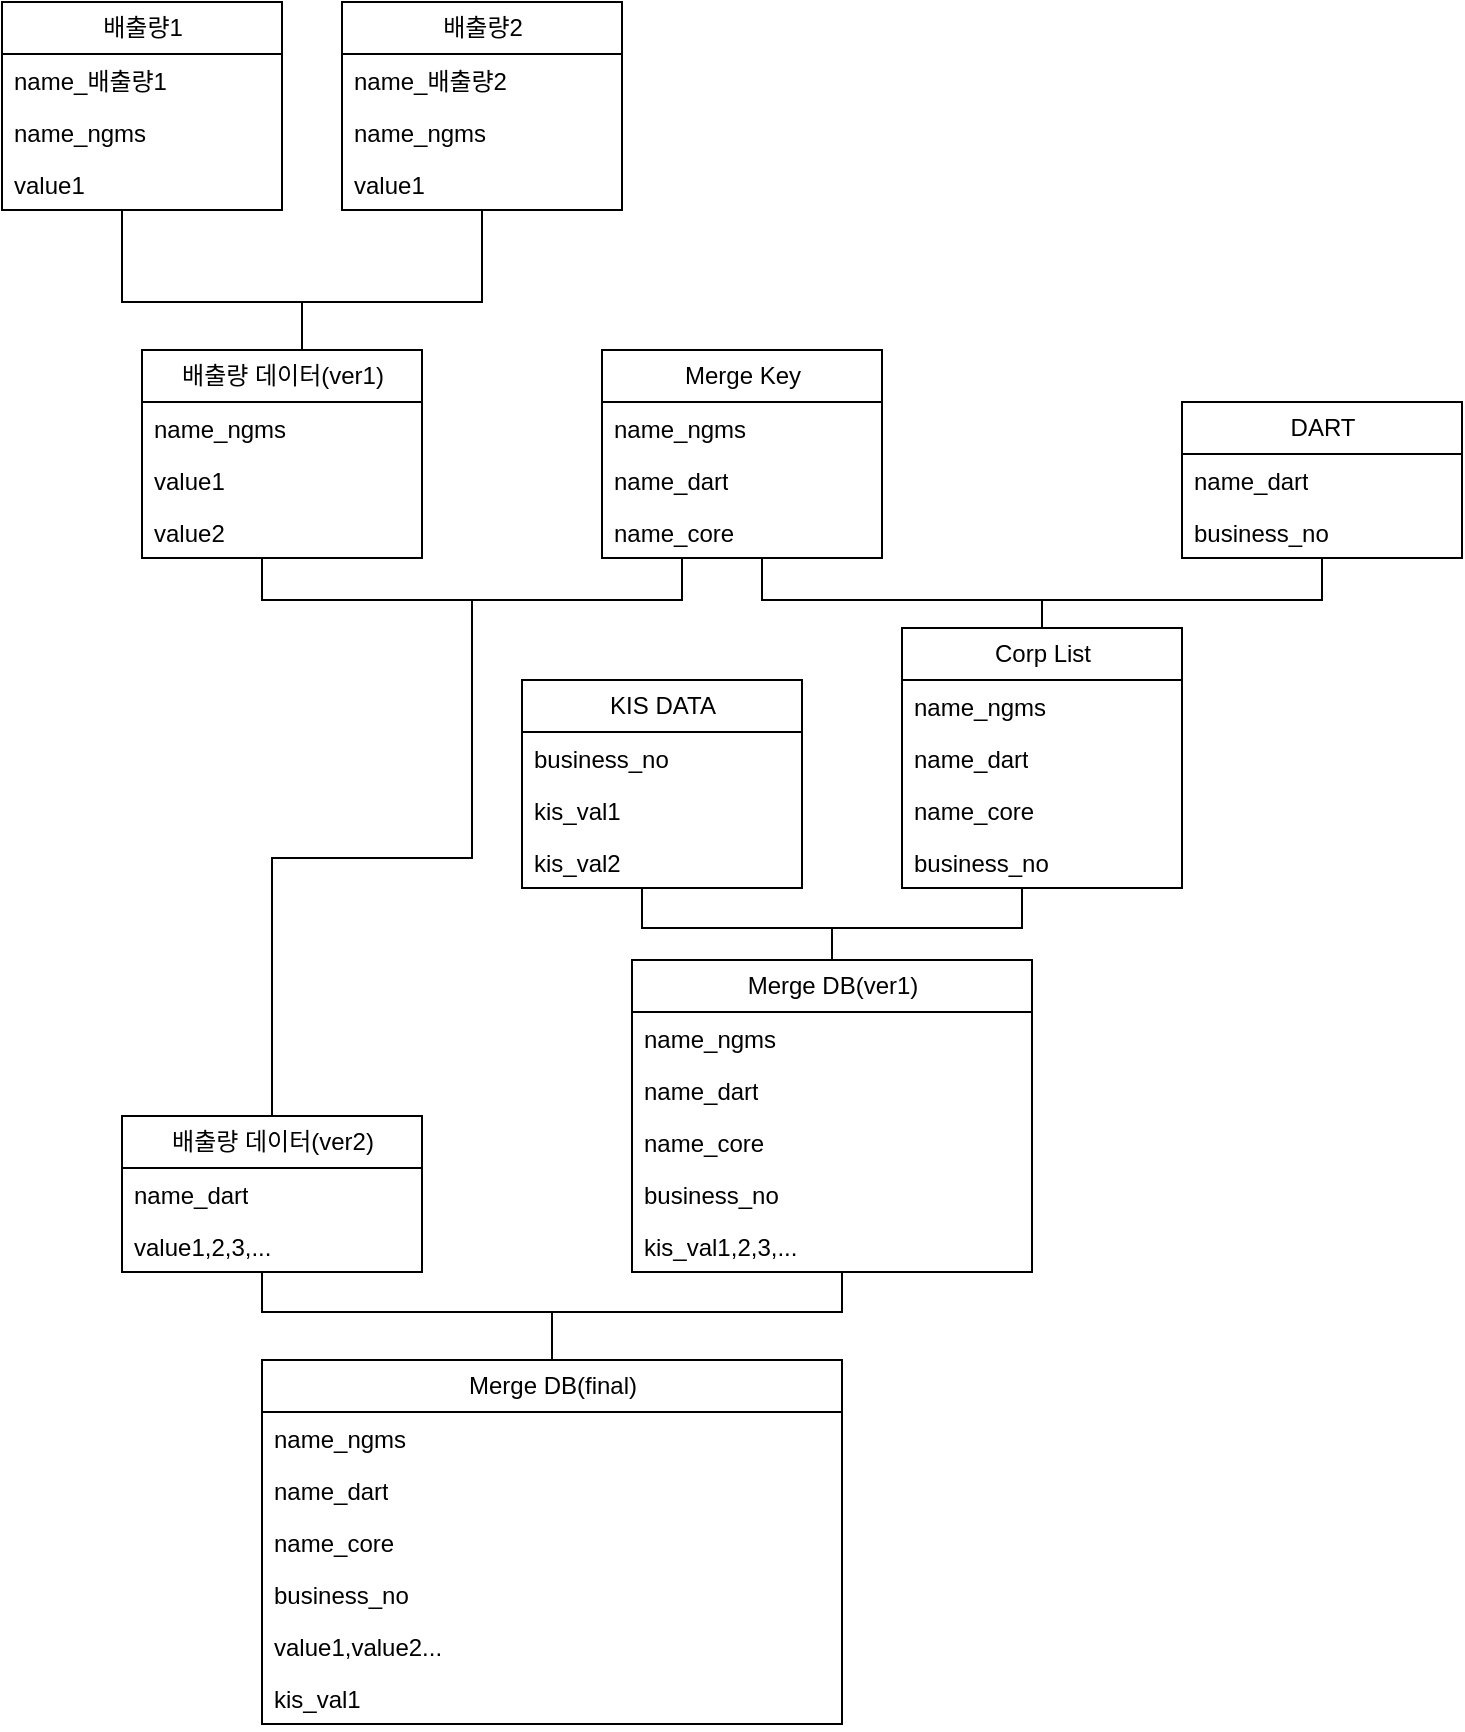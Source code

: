 <mxfile version="20.6.0" type="github">
  <diagram id="3_2azi1YYM_ATYaauwRO" name="페이지-1">
    <mxGraphModel dx="1422" dy="762" grid="1" gridSize="10" guides="1" tooltips="1" connect="1" arrows="1" fold="1" page="1" pageScale="1" pageWidth="827" pageHeight="1169" math="0" shadow="0">
      <root>
        <mxCell id="0" />
        <mxCell id="1" parent="0" />
        <mxCell id="q68dCQUKN26udxEut4Xg-1" value="Merge Key" style="swimlane;fontStyle=0;childLayout=stackLayout;horizontal=1;startSize=26;fillColor=none;horizontalStack=0;resizeParent=1;resizeParentMax=0;resizeLast=0;collapsible=1;marginBottom=0;html=1;" vertex="1" parent="1">
          <mxGeometry x="340" y="215" width="140" height="104" as="geometry" />
        </mxCell>
        <mxCell id="q68dCQUKN26udxEut4Xg-2" value="name_ngms" style="text;strokeColor=none;fillColor=none;align=left;verticalAlign=top;spacingLeft=4;spacingRight=4;overflow=hidden;rotatable=0;points=[[0,0.5],[1,0.5]];portConstraint=eastwest;whiteSpace=wrap;html=1;" vertex="1" parent="q68dCQUKN26udxEut4Xg-1">
          <mxGeometry y="26" width="140" height="26" as="geometry" />
        </mxCell>
        <mxCell id="q68dCQUKN26udxEut4Xg-3" value="name_dart" style="text;strokeColor=none;fillColor=none;align=left;verticalAlign=top;spacingLeft=4;spacingRight=4;overflow=hidden;rotatable=0;points=[[0,0.5],[1,0.5]];portConstraint=eastwest;whiteSpace=wrap;html=1;" vertex="1" parent="q68dCQUKN26udxEut4Xg-1">
          <mxGeometry y="52" width="140" height="26" as="geometry" />
        </mxCell>
        <mxCell id="q68dCQUKN26udxEut4Xg-4" value="name_core" style="text;strokeColor=none;fillColor=none;align=left;verticalAlign=top;spacingLeft=4;spacingRight=4;overflow=hidden;rotatable=0;points=[[0,0.5],[1,0.5]];portConstraint=eastwest;whiteSpace=wrap;html=1;" vertex="1" parent="q68dCQUKN26udxEut4Xg-1">
          <mxGeometry y="78" width="140" height="26" as="geometry" />
        </mxCell>
        <mxCell id="q68dCQUKN26udxEut4Xg-5" value="배출량1" style="swimlane;fontStyle=0;childLayout=stackLayout;horizontal=1;startSize=26;fillColor=none;horizontalStack=0;resizeParent=1;resizeParentMax=0;resizeLast=0;collapsible=1;marginBottom=0;html=1;" vertex="1" parent="1">
          <mxGeometry x="40" y="41" width="140" height="104" as="geometry" />
        </mxCell>
        <mxCell id="q68dCQUKN26udxEut4Xg-6" value="name_배출량1" style="text;strokeColor=none;fillColor=none;align=left;verticalAlign=top;spacingLeft=4;spacingRight=4;overflow=hidden;rotatable=0;points=[[0,0.5],[1,0.5]];portConstraint=eastwest;whiteSpace=wrap;html=1;" vertex="1" parent="q68dCQUKN26udxEut4Xg-5">
          <mxGeometry y="26" width="140" height="26" as="geometry" />
        </mxCell>
        <mxCell id="q68dCQUKN26udxEut4Xg-7" value="name_ngms" style="text;strokeColor=none;fillColor=none;align=left;verticalAlign=top;spacingLeft=4;spacingRight=4;overflow=hidden;rotatable=0;points=[[0,0.5],[1,0.5]];portConstraint=eastwest;whiteSpace=wrap;html=1;" vertex="1" parent="q68dCQUKN26udxEut4Xg-5">
          <mxGeometry y="52" width="140" height="26" as="geometry" />
        </mxCell>
        <mxCell id="q68dCQUKN26udxEut4Xg-8" value="value1" style="text;strokeColor=none;fillColor=none;align=left;verticalAlign=top;spacingLeft=4;spacingRight=4;overflow=hidden;rotatable=0;points=[[0,0.5],[1,0.5]];portConstraint=eastwest;whiteSpace=wrap;html=1;" vertex="1" parent="q68dCQUKN26udxEut4Xg-5">
          <mxGeometry y="78" width="140" height="26" as="geometry" />
        </mxCell>
        <mxCell id="q68dCQUKN26udxEut4Xg-9" value="배출량2" style="swimlane;fontStyle=0;childLayout=stackLayout;horizontal=1;startSize=26;fillColor=none;horizontalStack=0;resizeParent=1;resizeParentMax=0;resizeLast=0;collapsible=1;marginBottom=0;html=1;" vertex="1" parent="1">
          <mxGeometry x="210" y="41" width="140" height="104" as="geometry" />
        </mxCell>
        <mxCell id="q68dCQUKN26udxEut4Xg-10" value="name_배출량2" style="text;strokeColor=none;fillColor=none;align=left;verticalAlign=top;spacingLeft=4;spacingRight=4;overflow=hidden;rotatable=0;points=[[0,0.5],[1,0.5]];portConstraint=eastwest;whiteSpace=wrap;html=1;" vertex="1" parent="q68dCQUKN26udxEut4Xg-9">
          <mxGeometry y="26" width="140" height="26" as="geometry" />
        </mxCell>
        <mxCell id="q68dCQUKN26udxEut4Xg-11" value="name_ngms" style="text;strokeColor=none;fillColor=none;align=left;verticalAlign=top;spacingLeft=4;spacingRight=4;overflow=hidden;rotatable=0;points=[[0,0.5],[1,0.5]];portConstraint=eastwest;whiteSpace=wrap;html=1;" vertex="1" parent="q68dCQUKN26udxEut4Xg-9">
          <mxGeometry y="52" width="140" height="26" as="geometry" />
        </mxCell>
        <mxCell id="q68dCQUKN26udxEut4Xg-12" value="value1" style="text;strokeColor=none;fillColor=none;align=left;verticalAlign=top;spacingLeft=4;spacingRight=4;overflow=hidden;rotatable=0;points=[[0,0.5],[1,0.5]];portConstraint=eastwest;whiteSpace=wrap;html=1;" vertex="1" parent="q68dCQUKN26udxEut4Xg-9">
          <mxGeometry y="78" width="140" height="26" as="geometry" />
        </mxCell>
        <mxCell id="q68dCQUKN26udxEut4Xg-14" value="" style="shape=partialRectangle;whiteSpace=wrap;html=1;bottom=1;right=1;left=1;top=0;fillColor=none;routingCenterX=-0.5;" vertex="1" parent="1">
          <mxGeometry x="100" y="145" width="180" height="46" as="geometry" />
        </mxCell>
        <mxCell id="q68dCQUKN26udxEut4Xg-71" style="edgeStyle=orthogonalEdgeStyle;rounded=0;orthogonalLoop=1;jettySize=auto;html=1;exitX=0.5;exitY=0;exitDx=0;exitDy=0;entryX=0.5;entryY=1;entryDx=0;entryDy=0;endArrow=none;endFill=0;" edge="1" parent="1" source="q68dCQUKN26udxEut4Xg-16" target="q68dCQUKN26udxEut4Xg-14">
          <mxGeometry relative="1" as="geometry" />
        </mxCell>
        <mxCell id="q68dCQUKN26udxEut4Xg-16" value="배출량 데이터(ver1)" style="swimlane;fontStyle=0;childLayout=stackLayout;horizontal=1;startSize=26;fillColor=none;horizontalStack=0;resizeParent=1;resizeParentMax=0;resizeLast=0;collapsible=1;marginBottom=0;html=1;" vertex="1" parent="1">
          <mxGeometry x="110" y="215" width="140" height="104" as="geometry" />
        </mxCell>
        <mxCell id="q68dCQUKN26udxEut4Xg-17" value="name_ngms" style="text;strokeColor=none;fillColor=none;align=left;verticalAlign=top;spacingLeft=4;spacingRight=4;overflow=hidden;rotatable=0;points=[[0,0.5],[1,0.5]];portConstraint=eastwest;whiteSpace=wrap;html=1;" vertex="1" parent="q68dCQUKN26udxEut4Xg-16">
          <mxGeometry y="26" width="140" height="26" as="geometry" />
        </mxCell>
        <mxCell id="q68dCQUKN26udxEut4Xg-18" value="value1" style="text;strokeColor=none;fillColor=none;align=left;verticalAlign=top;spacingLeft=4;spacingRight=4;overflow=hidden;rotatable=0;points=[[0,0.5],[1,0.5]];portConstraint=eastwest;whiteSpace=wrap;html=1;" vertex="1" parent="q68dCQUKN26udxEut4Xg-16">
          <mxGeometry y="52" width="140" height="26" as="geometry" />
        </mxCell>
        <mxCell id="q68dCQUKN26udxEut4Xg-19" value="value2" style="text;strokeColor=none;fillColor=none;align=left;verticalAlign=top;spacingLeft=4;spacingRight=4;overflow=hidden;rotatable=0;points=[[0,0.5],[1,0.5]];portConstraint=eastwest;whiteSpace=wrap;html=1;" vertex="1" parent="q68dCQUKN26udxEut4Xg-16">
          <mxGeometry y="78" width="140" height="26" as="geometry" />
        </mxCell>
        <mxCell id="q68dCQUKN26udxEut4Xg-25" value="배출량 데이터(ver2)" style="swimlane;fontStyle=0;childLayout=stackLayout;horizontal=1;startSize=26;fillColor=none;horizontalStack=0;resizeParent=1;resizeParentMax=0;resizeLast=0;collapsible=1;marginBottom=0;html=1;" vertex="1" parent="1">
          <mxGeometry x="100" y="598" width="150" height="78" as="geometry">
            <mxRectangle x="80" y="500" width="120" height="30" as="alternateBounds" />
          </mxGeometry>
        </mxCell>
        <mxCell id="q68dCQUKN26udxEut4Xg-27" value="name_dart" style="text;strokeColor=none;fillColor=none;align=left;verticalAlign=top;spacingLeft=4;spacingRight=4;overflow=hidden;rotatable=0;points=[[0,0.5],[1,0.5]];portConstraint=eastwest;whiteSpace=wrap;html=1;" vertex="1" parent="q68dCQUKN26udxEut4Xg-25">
          <mxGeometry y="26" width="150" height="26" as="geometry" />
        </mxCell>
        <mxCell id="q68dCQUKN26udxEut4Xg-28" value="value1,2,3,..." style="text;strokeColor=none;fillColor=none;align=left;verticalAlign=top;spacingLeft=4;spacingRight=4;overflow=hidden;rotatable=0;points=[[0,0.5],[1,0.5]];portConstraint=eastwest;whiteSpace=wrap;html=1;" vertex="1" parent="q68dCQUKN26udxEut4Xg-25">
          <mxGeometry y="52" width="150" height="26" as="geometry" />
        </mxCell>
        <mxCell id="q68dCQUKN26udxEut4Xg-31" value="DART" style="swimlane;fontStyle=0;childLayout=stackLayout;horizontal=1;startSize=26;fillColor=none;horizontalStack=0;resizeParent=1;resizeParentMax=0;resizeLast=0;collapsible=1;marginBottom=0;html=1;" vertex="1" parent="1">
          <mxGeometry x="630" y="241" width="140" height="78" as="geometry" />
        </mxCell>
        <mxCell id="q68dCQUKN26udxEut4Xg-32" value="name_dart" style="text;strokeColor=none;fillColor=none;align=left;verticalAlign=top;spacingLeft=4;spacingRight=4;overflow=hidden;rotatable=0;points=[[0,0.5],[1,0.5]];portConstraint=eastwest;whiteSpace=wrap;html=1;" vertex="1" parent="q68dCQUKN26udxEut4Xg-31">
          <mxGeometry y="26" width="140" height="26" as="geometry" />
        </mxCell>
        <mxCell id="q68dCQUKN26udxEut4Xg-33" value="business_no" style="text;strokeColor=none;fillColor=none;align=left;verticalAlign=top;spacingLeft=4;spacingRight=4;overflow=hidden;rotatable=0;points=[[0,0.5],[1,0.5]];portConstraint=eastwest;whiteSpace=wrap;html=1;" vertex="1" parent="q68dCQUKN26udxEut4Xg-31">
          <mxGeometry y="52" width="140" height="26" as="geometry" />
        </mxCell>
        <mxCell id="q68dCQUKN26udxEut4Xg-37" style="edgeStyle=orthogonalEdgeStyle;rounded=0;orthogonalLoop=1;jettySize=auto;html=1;exitX=0;exitY=0.25;exitDx=0;exitDy=0;entryX=0;entryY=0.5;entryDx=0;entryDy=0;endArrow=none;endFill=0;" edge="1" parent="q68dCQUKN26udxEut4Xg-31" source="q68dCQUKN26udxEut4Xg-31" target="q68dCQUKN26udxEut4Xg-32">
          <mxGeometry relative="1" as="geometry" />
        </mxCell>
        <mxCell id="q68dCQUKN26udxEut4Xg-88" style="edgeStyle=orthogonalEdgeStyle;rounded=0;orthogonalLoop=1;jettySize=auto;html=1;exitX=0.5;exitY=0;exitDx=0;exitDy=0;entryX=0.5;entryY=1;entryDx=0;entryDy=0;endArrow=none;endFill=0;" edge="1" parent="1" source="q68dCQUKN26udxEut4Xg-40" target="q68dCQUKN26udxEut4Xg-87">
          <mxGeometry relative="1" as="geometry" />
        </mxCell>
        <mxCell id="q68dCQUKN26udxEut4Xg-40" value="Corp List" style="swimlane;fontStyle=0;childLayout=stackLayout;horizontal=1;startSize=26;fillColor=none;horizontalStack=0;resizeParent=1;resizeParentMax=0;resizeLast=0;collapsible=1;marginBottom=0;html=1;" vertex="1" parent="1">
          <mxGeometry x="490" y="354" width="140" height="130" as="geometry" />
        </mxCell>
        <mxCell id="q68dCQUKN26udxEut4Xg-41" value="name_ngms" style="text;strokeColor=none;fillColor=none;align=left;verticalAlign=top;spacingLeft=4;spacingRight=4;overflow=hidden;rotatable=0;points=[[0,0.5],[1,0.5]];portConstraint=eastwest;whiteSpace=wrap;html=1;" vertex="1" parent="q68dCQUKN26udxEut4Xg-40">
          <mxGeometry y="26" width="140" height="26" as="geometry" />
        </mxCell>
        <mxCell id="q68dCQUKN26udxEut4Xg-42" value="name_dart" style="text;strokeColor=none;fillColor=none;align=left;verticalAlign=top;spacingLeft=4;spacingRight=4;overflow=hidden;rotatable=0;points=[[0,0.5],[1,0.5]];portConstraint=eastwest;whiteSpace=wrap;html=1;" vertex="1" parent="q68dCQUKN26udxEut4Xg-40">
          <mxGeometry y="52" width="140" height="26" as="geometry" />
        </mxCell>
        <mxCell id="q68dCQUKN26udxEut4Xg-45" value="name_core" style="text;strokeColor=none;fillColor=none;align=left;verticalAlign=top;spacingLeft=4;spacingRight=4;overflow=hidden;rotatable=0;points=[[0,0.5],[1,0.5]];portConstraint=eastwest;whiteSpace=wrap;html=1;" vertex="1" parent="q68dCQUKN26udxEut4Xg-40">
          <mxGeometry y="78" width="140" height="26" as="geometry" />
        </mxCell>
        <mxCell id="q68dCQUKN26udxEut4Xg-44" value="business_no" style="text;strokeColor=none;fillColor=none;align=left;verticalAlign=top;spacingLeft=4;spacingRight=4;overflow=hidden;rotatable=0;points=[[0,0.5],[1,0.5]];portConstraint=eastwest;whiteSpace=wrap;html=1;" vertex="1" parent="q68dCQUKN26udxEut4Xg-40">
          <mxGeometry y="104" width="140" height="26" as="geometry" />
        </mxCell>
        <mxCell id="q68dCQUKN26udxEut4Xg-47" value="KIS DATA" style="swimlane;fontStyle=0;childLayout=stackLayout;horizontal=1;startSize=26;fillColor=none;horizontalStack=0;resizeParent=1;resizeParentMax=0;resizeLast=0;collapsible=1;marginBottom=0;html=1;" vertex="1" parent="1">
          <mxGeometry x="300" y="380" width="140" height="104" as="geometry" />
        </mxCell>
        <mxCell id="q68dCQUKN26udxEut4Xg-48" value="business_no" style="text;strokeColor=none;fillColor=none;align=left;verticalAlign=top;spacingLeft=4;spacingRight=4;overflow=hidden;rotatable=0;points=[[0,0.5],[1,0.5]];portConstraint=eastwest;whiteSpace=wrap;html=1;" vertex="1" parent="q68dCQUKN26udxEut4Xg-47">
          <mxGeometry y="26" width="140" height="26" as="geometry" />
        </mxCell>
        <mxCell id="q68dCQUKN26udxEut4Xg-49" value="kis_val1" style="text;strokeColor=none;fillColor=none;align=left;verticalAlign=top;spacingLeft=4;spacingRight=4;overflow=hidden;rotatable=0;points=[[0,0.5],[1,0.5]];portConstraint=eastwest;whiteSpace=wrap;html=1;" vertex="1" parent="q68dCQUKN26udxEut4Xg-47">
          <mxGeometry y="52" width="140" height="26" as="geometry" />
        </mxCell>
        <mxCell id="q68dCQUKN26udxEut4Xg-50" value="kis_val2" style="text;strokeColor=none;fillColor=none;align=left;verticalAlign=top;spacingLeft=4;spacingRight=4;overflow=hidden;rotatable=0;points=[[0,0.5],[1,0.5]];portConstraint=eastwest;whiteSpace=wrap;html=1;" vertex="1" parent="q68dCQUKN26udxEut4Xg-47">
          <mxGeometry y="78" width="140" height="26" as="geometry" />
        </mxCell>
        <mxCell id="q68dCQUKN26udxEut4Xg-55" value="Merge DB(ver1)" style="swimlane;fontStyle=0;childLayout=stackLayout;horizontal=1;startSize=26;fillColor=none;horizontalStack=0;resizeParent=1;resizeParentMax=0;resizeLast=0;collapsible=1;marginBottom=0;html=1;" vertex="1" parent="1">
          <mxGeometry x="355" y="520" width="200" height="156" as="geometry" />
        </mxCell>
        <mxCell id="q68dCQUKN26udxEut4Xg-56" value="name_ngms" style="text;strokeColor=none;fillColor=none;align=left;verticalAlign=top;spacingLeft=4;spacingRight=4;overflow=hidden;rotatable=0;points=[[0,0.5],[1,0.5]];portConstraint=eastwest;whiteSpace=wrap;html=1;" vertex="1" parent="q68dCQUKN26udxEut4Xg-55">
          <mxGeometry y="26" width="200" height="26" as="geometry" />
        </mxCell>
        <mxCell id="q68dCQUKN26udxEut4Xg-57" value="name_dart" style="text;strokeColor=none;fillColor=none;align=left;verticalAlign=top;spacingLeft=4;spacingRight=4;overflow=hidden;rotatable=0;points=[[0,0.5],[1,0.5]];portConstraint=eastwest;whiteSpace=wrap;html=1;" vertex="1" parent="q68dCQUKN26udxEut4Xg-55">
          <mxGeometry y="52" width="200" height="26" as="geometry" />
        </mxCell>
        <mxCell id="q68dCQUKN26udxEut4Xg-58" value="name_core" style="text;strokeColor=none;fillColor=none;align=left;verticalAlign=top;spacingLeft=4;spacingRight=4;overflow=hidden;rotatable=0;points=[[0,0.5],[1,0.5]];portConstraint=eastwest;whiteSpace=wrap;html=1;" vertex="1" parent="q68dCQUKN26udxEut4Xg-55">
          <mxGeometry y="78" width="200" height="26" as="geometry" />
        </mxCell>
        <mxCell id="q68dCQUKN26udxEut4Xg-59" value="business_no" style="text;strokeColor=none;fillColor=none;align=left;verticalAlign=top;spacingLeft=4;spacingRight=4;overflow=hidden;rotatable=0;points=[[0,0.5],[1,0.5]];portConstraint=eastwest;whiteSpace=wrap;html=1;" vertex="1" parent="q68dCQUKN26udxEut4Xg-55">
          <mxGeometry y="104" width="200" height="26" as="geometry" />
        </mxCell>
        <mxCell id="q68dCQUKN26udxEut4Xg-60" value="kis_val1,2,3,..." style="text;strokeColor=none;fillColor=none;align=left;verticalAlign=top;spacingLeft=4;spacingRight=4;overflow=hidden;rotatable=0;points=[[0,0.5],[1,0.5]];portConstraint=eastwest;whiteSpace=wrap;html=1;" vertex="1" parent="q68dCQUKN26udxEut4Xg-55">
          <mxGeometry y="130" width="200" height="26" as="geometry" />
        </mxCell>
        <mxCell id="q68dCQUKN26udxEut4Xg-61" value="Merge DB(final)" style="swimlane;fontStyle=0;childLayout=stackLayout;horizontal=1;startSize=26;fillColor=none;horizontalStack=0;resizeParent=1;resizeParentMax=0;resizeLast=0;collapsible=1;marginBottom=0;html=1;" vertex="1" parent="1">
          <mxGeometry x="170" y="720" width="290" height="182" as="geometry" />
        </mxCell>
        <mxCell id="q68dCQUKN26udxEut4Xg-62" value="name_ngms" style="text;strokeColor=none;fillColor=none;align=left;verticalAlign=top;spacingLeft=4;spacingRight=4;overflow=hidden;rotatable=0;points=[[0,0.5],[1,0.5]];portConstraint=eastwest;whiteSpace=wrap;html=1;" vertex="1" parent="q68dCQUKN26udxEut4Xg-61">
          <mxGeometry y="26" width="290" height="26" as="geometry" />
        </mxCell>
        <mxCell id="q68dCQUKN26udxEut4Xg-63" value="name_dart" style="text;strokeColor=none;fillColor=none;align=left;verticalAlign=top;spacingLeft=4;spacingRight=4;overflow=hidden;rotatable=0;points=[[0,0.5],[1,0.5]];portConstraint=eastwest;whiteSpace=wrap;html=1;" vertex="1" parent="q68dCQUKN26udxEut4Xg-61">
          <mxGeometry y="52" width="290" height="26" as="geometry" />
        </mxCell>
        <mxCell id="q68dCQUKN26udxEut4Xg-64" value="name_core" style="text;strokeColor=none;fillColor=none;align=left;verticalAlign=top;spacingLeft=4;spacingRight=4;overflow=hidden;rotatable=0;points=[[0,0.5],[1,0.5]];portConstraint=eastwest;whiteSpace=wrap;html=1;" vertex="1" parent="q68dCQUKN26udxEut4Xg-61">
          <mxGeometry y="78" width="290" height="26" as="geometry" />
        </mxCell>
        <mxCell id="q68dCQUKN26udxEut4Xg-65" value="business_no" style="text;strokeColor=none;fillColor=none;align=left;verticalAlign=top;spacingLeft=4;spacingRight=4;overflow=hidden;rotatable=0;points=[[0,0.5],[1,0.5]];portConstraint=eastwest;whiteSpace=wrap;html=1;" vertex="1" parent="q68dCQUKN26udxEut4Xg-61">
          <mxGeometry y="104" width="290" height="26" as="geometry" />
        </mxCell>
        <mxCell id="q68dCQUKN26udxEut4Xg-67" value="value1,value2..." style="text;strokeColor=none;fillColor=none;align=left;verticalAlign=top;spacingLeft=4;spacingRight=4;overflow=hidden;rotatable=0;points=[[0,0.5],[1,0.5]];portConstraint=eastwest;whiteSpace=wrap;html=1;" vertex="1" parent="q68dCQUKN26udxEut4Xg-61">
          <mxGeometry y="130" width="290" height="26" as="geometry" />
        </mxCell>
        <mxCell id="q68dCQUKN26udxEut4Xg-66" value="kis_val1" style="text;strokeColor=none;fillColor=none;align=left;verticalAlign=top;spacingLeft=4;spacingRight=4;overflow=hidden;rotatable=0;points=[[0,0.5],[1,0.5]];portConstraint=eastwest;whiteSpace=wrap;html=1;" vertex="1" parent="q68dCQUKN26udxEut4Xg-61">
          <mxGeometry y="156" width="290" height="26" as="geometry" />
        </mxCell>
        <mxCell id="q68dCQUKN26udxEut4Xg-87" value="" style="shape=partialRectangle;whiteSpace=wrap;html=1;bottom=1;right=1;left=1;top=0;fillColor=none;routingCenterX=-0.5;" vertex="1" parent="1">
          <mxGeometry x="420" y="320" width="280" height="20" as="geometry" />
        </mxCell>
        <mxCell id="q68dCQUKN26udxEut4Xg-92" style="edgeStyle=orthogonalEdgeStyle;rounded=0;orthogonalLoop=1;jettySize=auto;html=1;exitX=0.5;exitY=1;exitDx=0;exitDy=0;entryX=0.5;entryY=0;entryDx=0;entryDy=0;endArrow=none;endFill=0;" edge="1" parent="1" source="q68dCQUKN26udxEut4Xg-89" target="q68dCQUKN26udxEut4Xg-25">
          <mxGeometry relative="1" as="geometry" />
        </mxCell>
        <mxCell id="q68dCQUKN26udxEut4Xg-89" value="" style="shape=partialRectangle;whiteSpace=wrap;html=1;bottom=1;right=1;left=1;top=0;fillColor=none;routingCenterX=-0.5;" vertex="1" parent="1">
          <mxGeometry x="170" y="320" width="210" height="20" as="geometry" />
        </mxCell>
        <mxCell id="q68dCQUKN26udxEut4Xg-94" style="edgeStyle=orthogonalEdgeStyle;rounded=0;orthogonalLoop=1;jettySize=auto;html=1;exitX=0.5;exitY=1;exitDx=0;exitDy=0;entryX=0.5;entryY=0;entryDx=0;entryDy=0;endArrow=none;endFill=0;" edge="1" parent="1" source="q68dCQUKN26udxEut4Xg-93" target="q68dCQUKN26udxEut4Xg-55">
          <mxGeometry relative="1" as="geometry" />
        </mxCell>
        <mxCell id="q68dCQUKN26udxEut4Xg-93" value="" style="shape=partialRectangle;whiteSpace=wrap;html=1;bottom=1;right=1;left=1;top=0;fillColor=none;routingCenterX=-0.5;" vertex="1" parent="1">
          <mxGeometry x="360" y="484" width="190" height="20" as="geometry" />
        </mxCell>
        <mxCell id="q68dCQUKN26udxEut4Xg-98" style="edgeStyle=orthogonalEdgeStyle;rounded=0;orthogonalLoop=1;jettySize=auto;html=1;exitX=0.5;exitY=1;exitDx=0;exitDy=0;endArrow=none;endFill=0;" edge="1" parent="1" source="q68dCQUKN26udxEut4Xg-95" target="q68dCQUKN26udxEut4Xg-61">
          <mxGeometry relative="1" as="geometry" />
        </mxCell>
        <mxCell id="q68dCQUKN26udxEut4Xg-95" value="" style="shape=partialRectangle;whiteSpace=wrap;html=1;bottom=1;right=1;left=1;top=0;fillColor=none;routingCenterX=-0.5;" vertex="1" parent="1">
          <mxGeometry x="170" y="676" width="290" height="20" as="geometry" />
        </mxCell>
      </root>
    </mxGraphModel>
  </diagram>
</mxfile>
